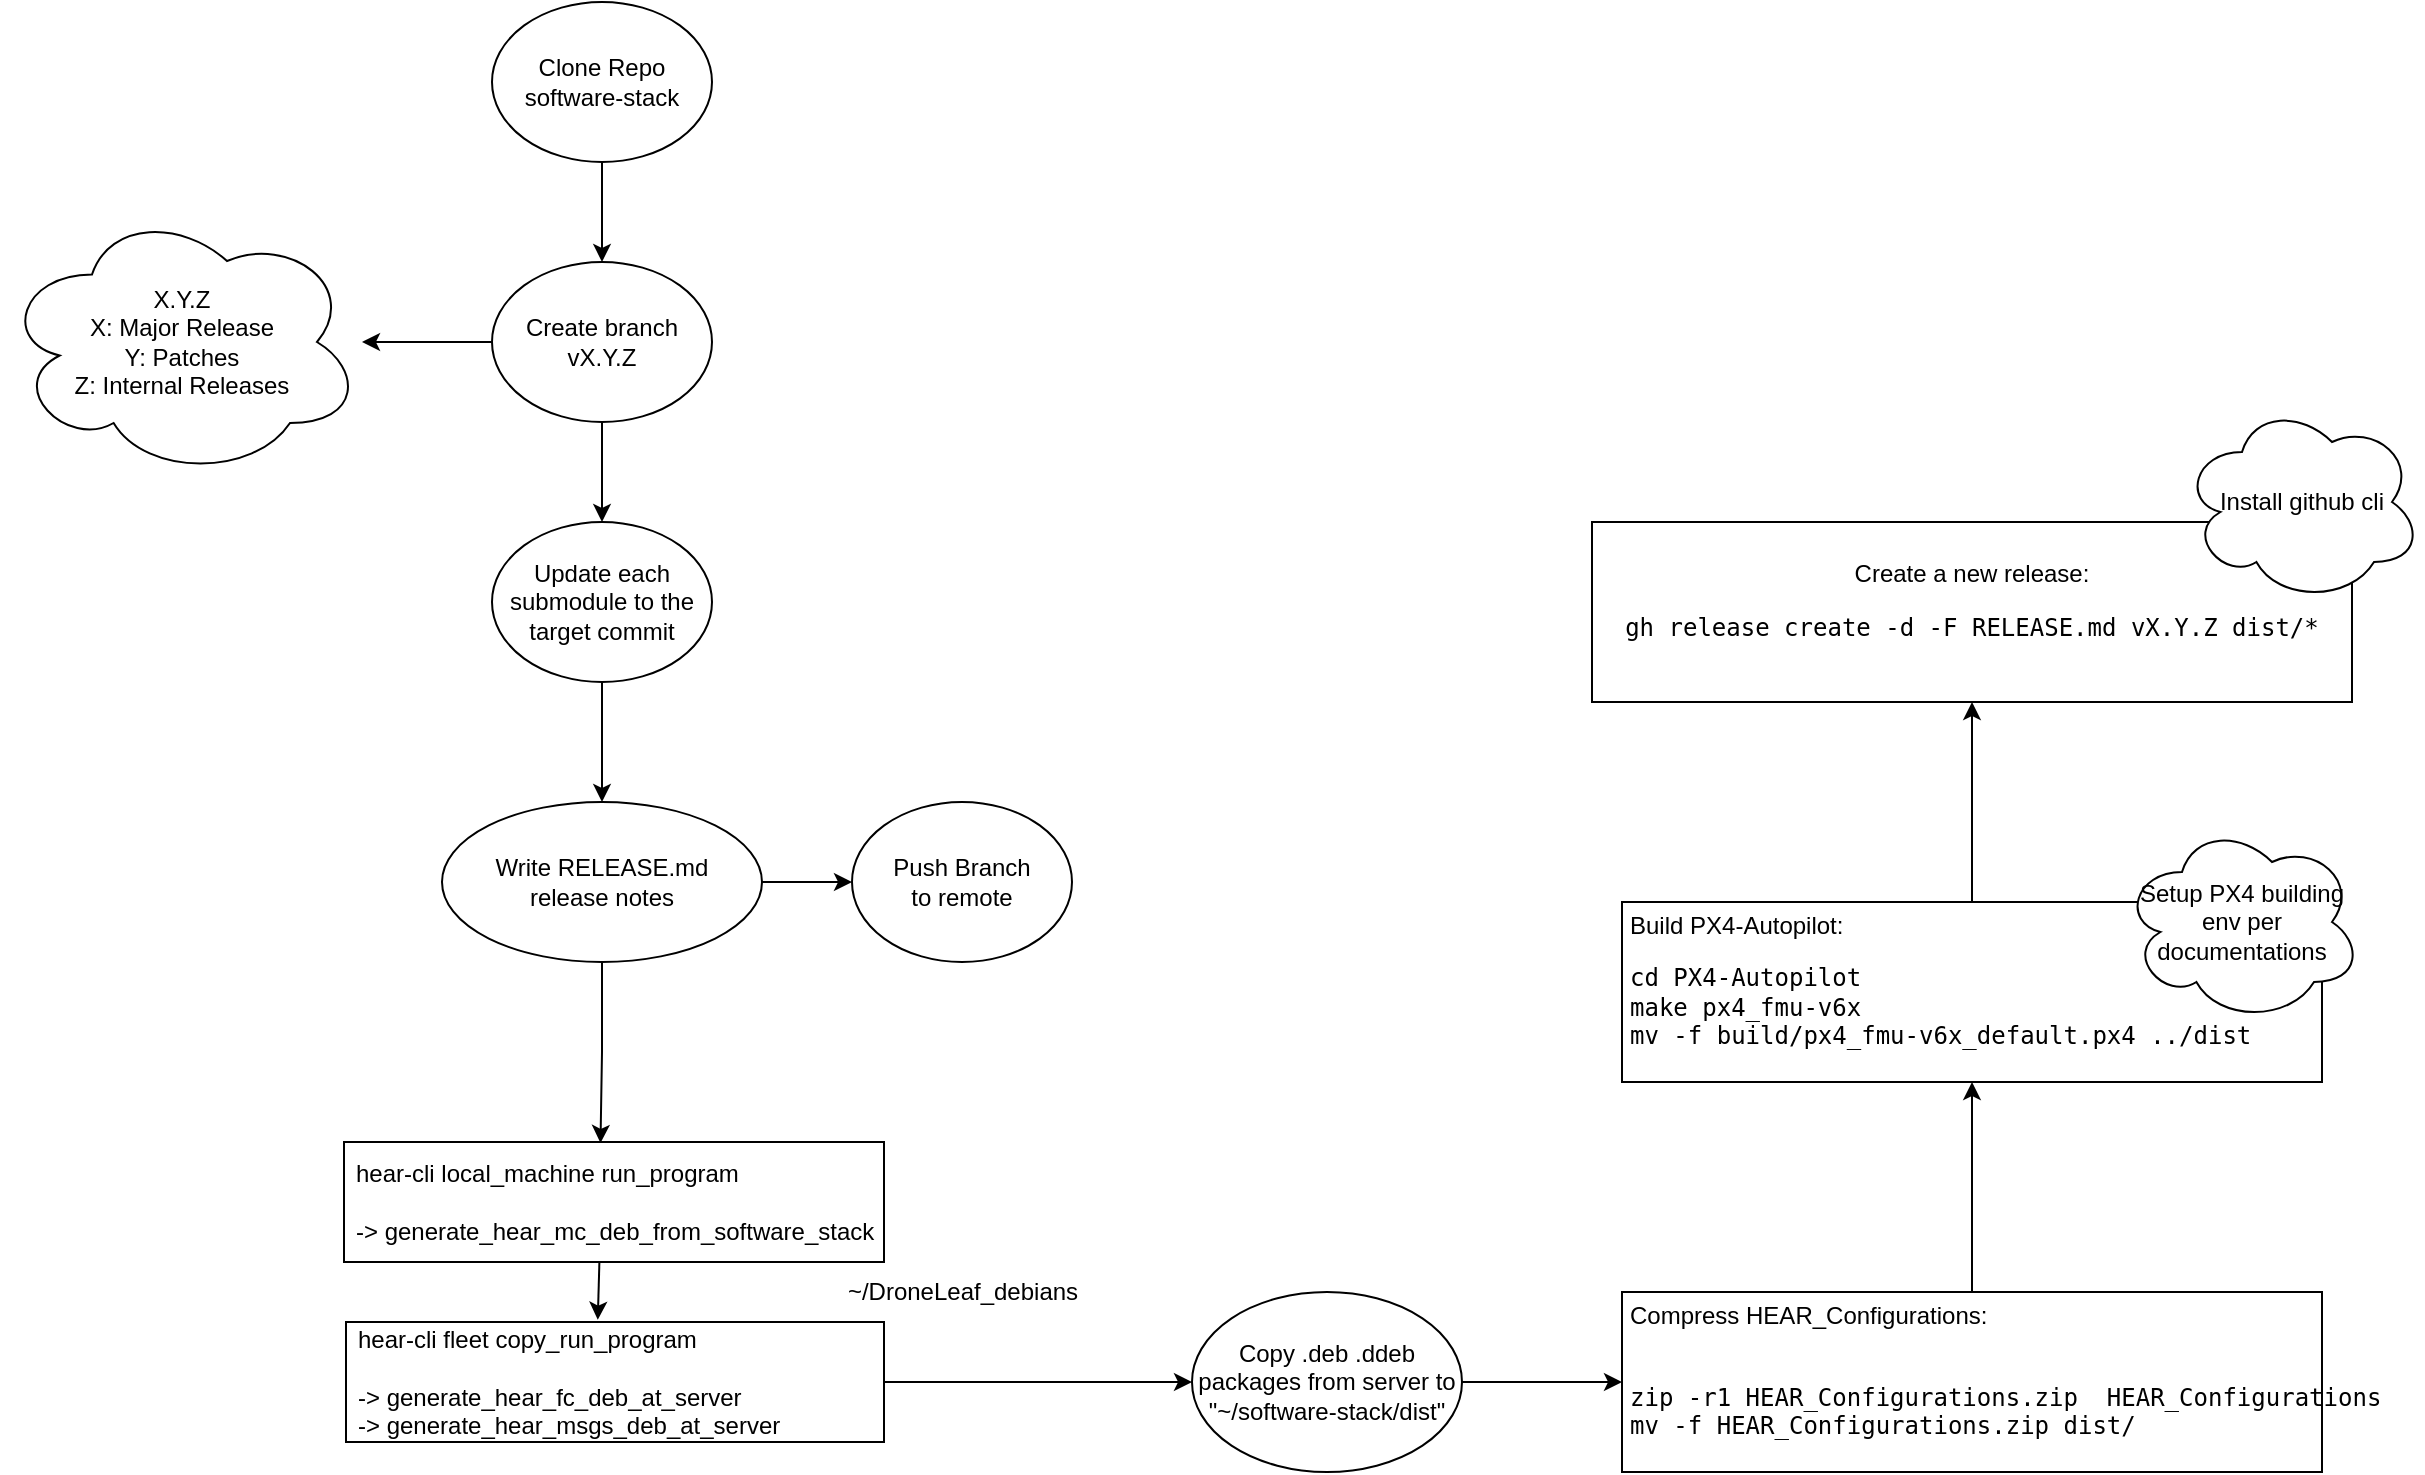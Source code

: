 <mxfile version="24.8.4">
  <diagram name="Page-1" id="ut1cn94nUtEsRzkFrYhp">
    <mxGraphModel dx="2216" dy="1810" grid="1" gridSize="10" guides="1" tooltips="1" connect="1" arrows="1" fold="1" page="1" pageScale="1" pageWidth="850" pageHeight="1100" math="0" shadow="0">
      <root>
        <mxCell id="0" />
        <mxCell id="1" parent="0" />
        <mxCell id="8nKgUa8L03hYHDr8mXFE-9" style="edgeStyle=orthogonalEdgeStyle;rounded=0;orthogonalLoop=1;jettySize=auto;html=1;entryX=0.5;entryY=0;entryDx=0;entryDy=0;" parent="1" source="8nKgUa8L03hYHDr8mXFE-1" target="8nKgUa8L03hYHDr8mXFE-6" edge="1">
          <mxGeometry relative="1" as="geometry" />
        </mxCell>
        <mxCell id="8nKgUa8L03hYHDr8mXFE-1" value="Clone Repo&lt;br&gt;software-stack" style="ellipse;whiteSpace=wrap;html=1;" parent="1" vertex="1">
          <mxGeometry x="75" y="-100" width="110" height="80" as="geometry" />
        </mxCell>
        <mxCell id="8nKgUa8L03hYHDr8mXFE-12" style="edgeStyle=orthogonalEdgeStyle;rounded=0;orthogonalLoop=1;jettySize=auto;html=1;entryX=0.5;entryY=0;entryDx=0;entryDy=0;" parent="1" source="8nKgUa8L03hYHDr8mXFE-6" target="8nKgUa8L03hYHDr8mXFE-10" edge="1">
          <mxGeometry relative="1" as="geometry" />
        </mxCell>
        <mxCell id="8nKgUa8L03hYHDr8mXFE-58" style="edgeStyle=orthogonalEdgeStyle;rounded=0;orthogonalLoop=1;jettySize=auto;html=1;" parent="1" source="8nKgUa8L03hYHDr8mXFE-6" target="8nKgUa8L03hYHDr8mXFE-15" edge="1">
          <mxGeometry relative="1" as="geometry" />
        </mxCell>
        <mxCell id="8nKgUa8L03hYHDr8mXFE-6" value="Create branch&lt;br&gt;vX.Y.Z" style="ellipse;whiteSpace=wrap;html=1;" parent="1" vertex="1">
          <mxGeometry x="75" y="30" width="110" height="80" as="geometry" />
        </mxCell>
        <mxCell id="8nKgUa8L03hYHDr8mXFE-13" style="edgeStyle=orthogonalEdgeStyle;rounded=0;orthogonalLoop=1;jettySize=auto;html=1;entryX=0.5;entryY=0;entryDx=0;entryDy=0;" parent="1" source="8nKgUa8L03hYHDr8mXFE-10" target="8nKgUa8L03hYHDr8mXFE-2" edge="1">
          <mxGeometry relative="1" as="geometry" />
        </mxCell>
        <mxCell id="8nKgUa8L03hYHDr8mXFE-10" value="Update each submodule to the target commit" style="ellipse;whiteSpace=wrap;html=1;" parent="1" vertex="1">
          <mxGeometry x="75" y="160" width="110" height="80" as="geometry" />
        </mxCell>
        <mxCell id="8nKgUa8L03hYHDr8mXFE-11" value="" style="group" parent="1" vertex="1" connectable="0">
          <mxGeometry x="50" y="300" width="320" height="140" as="geometry" />
        </mxCell>
        <mxCell id="8nKgUa8L03hYHDr8mXFE-2" value="Write RELEASE.md&lt;br&gt;release notes" style="ellipse;whiteSpace=wrap;html=1;" parent="8nKgUa8L03hYHDr8mXFE-11" vertex="1">
          <mxGeometry width="160" height="80" as="geometry" />
        </mxCell>
        <mxCell id="8nKgUa8L03hYHDr8mXFE-34" value="Push Branch&lt;br&gt;to remote" style="ellipse;whiteSpace=wrap;html=1;" parent="8nKgUa8L03hYHDr8mXFE-11" vertex="1">
          <mxGeometry x="205" width="110" height="80" as="geometry" />
        </mxCell>
        <mxCell id="8nKgUa8L03hYHDr8mXFE-60" style="edgeStyle=orthogonalEdgeStyle;rounded=0;orthogonalLoop=1;jettySize=auto;html=1;" parent="8nKgUa8L03hYHDr8mXFE-11" source="8nKgUa8L03hYHDr8mXFE-2" target="8nKgUa8L03hYHDr8mXFE-34" edge="1">
          <mxGeometry relative="1" as="geometry" />
        </mxCell>
        <mxCell id="8nKgUa8L03hYHDr8mXFE-15" value="X.Y.Z&lt;br&gt;X: Major Release&lt;br&gt;Y: Patches&lt;br&gt;Z: Internal Releases" style="ellipse;shape=cloud;whiteSpace=wrap;html=1;align=center;" parent="1" vertex="1">
          <mxGeometry x="-170" y="2.5" width="180" height="135" as="geometry" />
        </mxCell>
        <mxCell id="8nKgUa8L03hYHDr8mXFE-59" style="edgeStyle=orthogonalEdgeStyle;rounded=0;orthogonalLoop=1;jettySize=auto;html=1;entryX=0.468;entryY=-0.019;entryDx=0;entryDy=0;exitX=0.473;exitY=0.994;exitDx=0;exitDy=0;exitPerimeter=0;entryPerimeter=0;" parent="1" source="8nKgUa8L03hYHDr8mXFE-18" target="8nKgUa8L03hYHDr8mXFE-27" edge="1">
          <mxGeometry relative="1" as="geometry" />
        </mxCell>
        <mxCell id="8nKgUa8L03hYHDr8mXFE-18" value="&lt;div&gt;hear-cli local_machine run_program&lt;br&gt;&lt;br&gt;&lt;/div&gt;-&amp;gt; generate_hear_mc_deb_from_software_stack" style="whiteSpace=wrap;html=1;labelPosition=center;verticalLabelPosition=middle;align=left;verticalAlign=middle;spacingLeft=2;spacing=4;" parent="1" vertex="1">
          <mxGeometry x="1" y="470" width="270" height="60" as="geometry" />
        </mxCell>
        <mxCell id="8nKgUa8L03hYHDr8mXFE-19" style="edgeStyle=orthogonalEdgeStyle;rounded=0;orthogonalLoop=1;jettySize=auto;html=1;entryX=0.475;entryY=0.008;entryDx=0;entryDy=0;entryPerimeter=0;" parent="1" source="8nKgUa8L03hYHDr8mXFE-2" target="8nKgUa8L03hYHDr8mXFE-18" edge="1">
          <mxGeometry relative="1" as="geometry" />
        </mxCell>
        <mxCell id="8nKgUa8L03hYHDr8mXFE-62" style="edgeStyle=orthogonalEdgeStyle;rounded=0;orthogonalLoop=1;jettySize=auto;html=1;" parent="1" source="8nKgUa8L03hYHDr8mXFE-27" target="8nKgUa8L03hYHDr8mXFE-61" edge="1">
          <mxGeometry relative="1" as="geometry" />
        </mxCell>
        <mxCell id="8nKgUa8L03hYHDr8mXFE-27" value="&lt;div&gt;hear-cli fleet copy_run_program&lt;br&gt;&lt;br&gt;&lt;/div&gt;-&amp;gt; generate_hear_fc_deb_at_server&lt;br&gt;-&amp;gt; generate_hear_msgs_deb_at_server" style="whiteSpace=wrap;html=1;labelPosition=center;verticalLabelPosition=middle;align=left;verticalAlign=middle;spacingLeft=2;spacing=4;" parent="1" vertex="1">
          <mxGeometry x="2" y="560" width="269" height="60" as="geometry" />
        </mxCell>
        <mxCell id="8nKgUa8L03hYHDr8mXFE-67" value="" style="edgeStyle=orthogonalEdgeStyle;rounded=0;orthogonalLoop=1;jettySize=auto;html=1;" parent="1" source="8nKgUa8L03hYHDr8mXFE-61" target="8nKgUa8L03hYHDr8mXFE-66" edge="1">
          <mxGeometry relative="1" as="geometry" />
        </mxCell>
        <mxCell id="8nKgUa8L03hYHDr8mXFE-61" value="Copy .deb .ddeb packages from server to &quot;~/software-stack/dist&quot;" style="ellipse;whiteSpace=wrap;html=1;" parent="1" vertex="1">
          <mxGeometry x="425" y="545" width="135" height="90" as="geometry" />
        </mxCell>
        <mxCell id="8nKgUa8L03hYHDr8mXFE-64" value="&lt;div&gt;~/DroneLeaf_debians&lt;br&gt;&lt;/div&gt;" style="text;html=1;align=center;verticalAlign=middle;resizable=0;points=[];autosize=1;strokeColor=none;fillColor=none;" parent="1" vertex="1">
          <mxGeometry x="240" y="530" width="140" height="30" as="geometry" />
        </mxCell>
        <mxCell id="8nKgUa8L03hYHDr8mXFE-69" style="edgeStyle=orthogonalEdgeStyle;rounded=0;orthogonalLoop=1;jettySize=auto;html=1;entryX=0.5;entryY=1;entryDx=0;entryDy=0;" parent="1" source="8nKgUa8L03hYHDr8mXFE-66" target="8nKgUa8L03hYHDr8mXFE-68" edge="1">
          <mxGeometry relative="1" as="geometry" />
        </mxCell>
        <mxCell id="8nKgUa8L03hYHDr8mXFE-66" value="Compress HEAR_Configurations:&lt;br&gt;&lt;br&gt;&lt;pre&gt;zip -r1 HEAR_Configurations.zip  HEAR_Configurations&lt;br&gt;mv -f HEAR_Configurations.zip dist/&lt;/pre&gt;" style="whiteSpace=wrap;html=1;align=left;spacing=4;" parent="1" vertex="1">
          <mxGeometry x="640" y="545" width="350" height="90" as="geometry" />
        </mxCell>
        <mxCell id="8nKgUa8L03hYHDr8mXFE-73" style="edgeStyle=orthogonalEdgeStyle;rounded=0;orthogonalLoop=1;jettySize=auto;html=1;entryX=0.5;entryY=1;entryDx=0;entryDy=0;" parent="1" source="8nKgUa8L03hYHDr8mXFE-68" target="8nKgUa8L03hYHDr8mXFE-71" edge="1">
          <mxGeometry relative="1" as="geometry" />
        </mxCell>
        <mxCell id="8nKgUa8L03hYHDr8mXFE-68" value="Build PX4-Autopilot:&lt;br&gt;&lt;pre&gt;cd PX4-Autopilot&lt;br&gt;make px4_fmu-v6x&lt;br&gt;mv -f build/px4_fmu-v6x_default.px4 ../dist&lt;br&gt;&lt;/pre&gt;" style="whiteSpace=wrap;html=1;align=left;spacing=4;" parent="1" vertex="1">
          <mxGeometry x="640" y="350" width="350" height="90" as="geometry" />
        </mxCell>
        <mxCell id="8nKgUa8L03hYHDr8mXFE-70" value="Setup PX4 building env per documentations" style="ellipse;shape=cloud;whiteSpace=wrap;html=1;" parent="1" vertex="1">
          <mxGeometry x="890" y="310" width="120" height="100" as="geometry" />
        </mxCell>
        <mxCell id="8nKgUa8L03hYHDr8mXFE-71" value="Create a new release:&lt;br&gt;&lt;pre&gt;gh release create &lt;code&gt;-d -F RELEASE.md &lt;/code&gt;&lt;span class=&quot;pl-k&quot;&gt;vX.Y.Z&lt;/span&gt; dist/&lt;span class=&quot;pl-k&quot;&gt;*&lt;/span&gt;&lt;/pre&gt;" style="whiteSpace=wrap;html=1;align=center;spacing=4;" parent="1" vertex="1">
          <mxGeometry x="625" y="160" width="380" height="90" as="geometry" />
        </mxCell>
        <mxCell id="8nKgUa8L03hYHDr8mXFE-72" value="Install github cli" style="ellipse;shape=cloud;whiteSpace=wrap;html=1;" parent="1" vertex="1">
          <mxGeometry x="920" y="100" width="120" height="100" as="geometry" />
        </mxCell>
      </root>
    </mxGraphModel>
  </diagram>
</mxfile>
